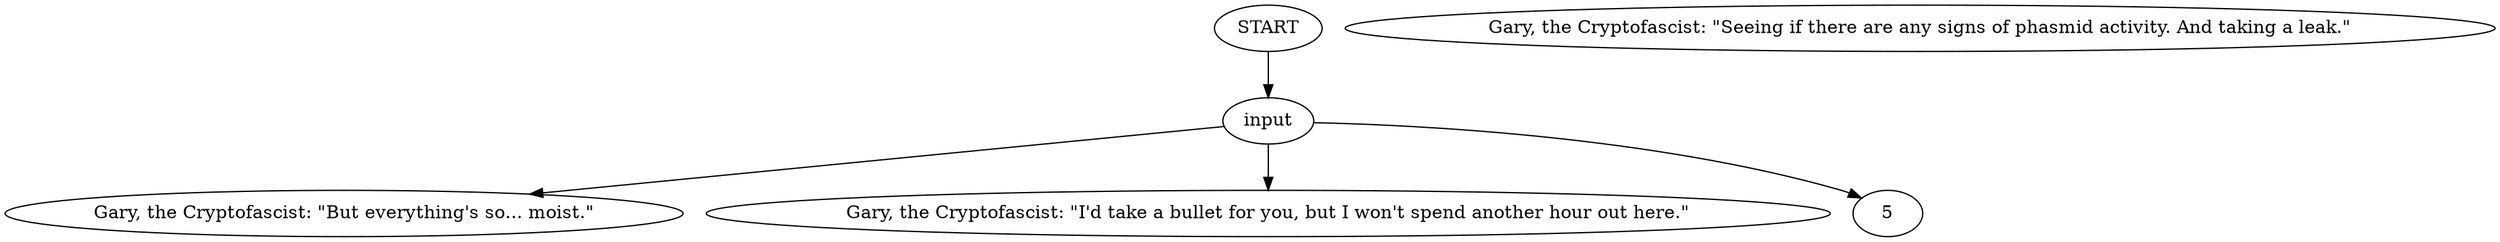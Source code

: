 # WESTCOAST / GARY barks
# Gary pretends to be doing something useful.
# ==================================================
digraph G {
	  0 [label="START"];
	  1 [label="input"];
	  2 [label="Gary, the Cryptofascist: \"Seeing if there are any signs of phasmid activity. And taking a leak.\""];
	  3 [label="Gary, the Cryptofascist: \"But everything's so... moist.\""];
	  4 [label="Gary, the Cryptofascist: \"I'd take a bullet for you, but I won't spend another hour out here.\""];
	  0 -> 1
	  1 -> 3
	  1 -> 4
	  1 -> 5
}

